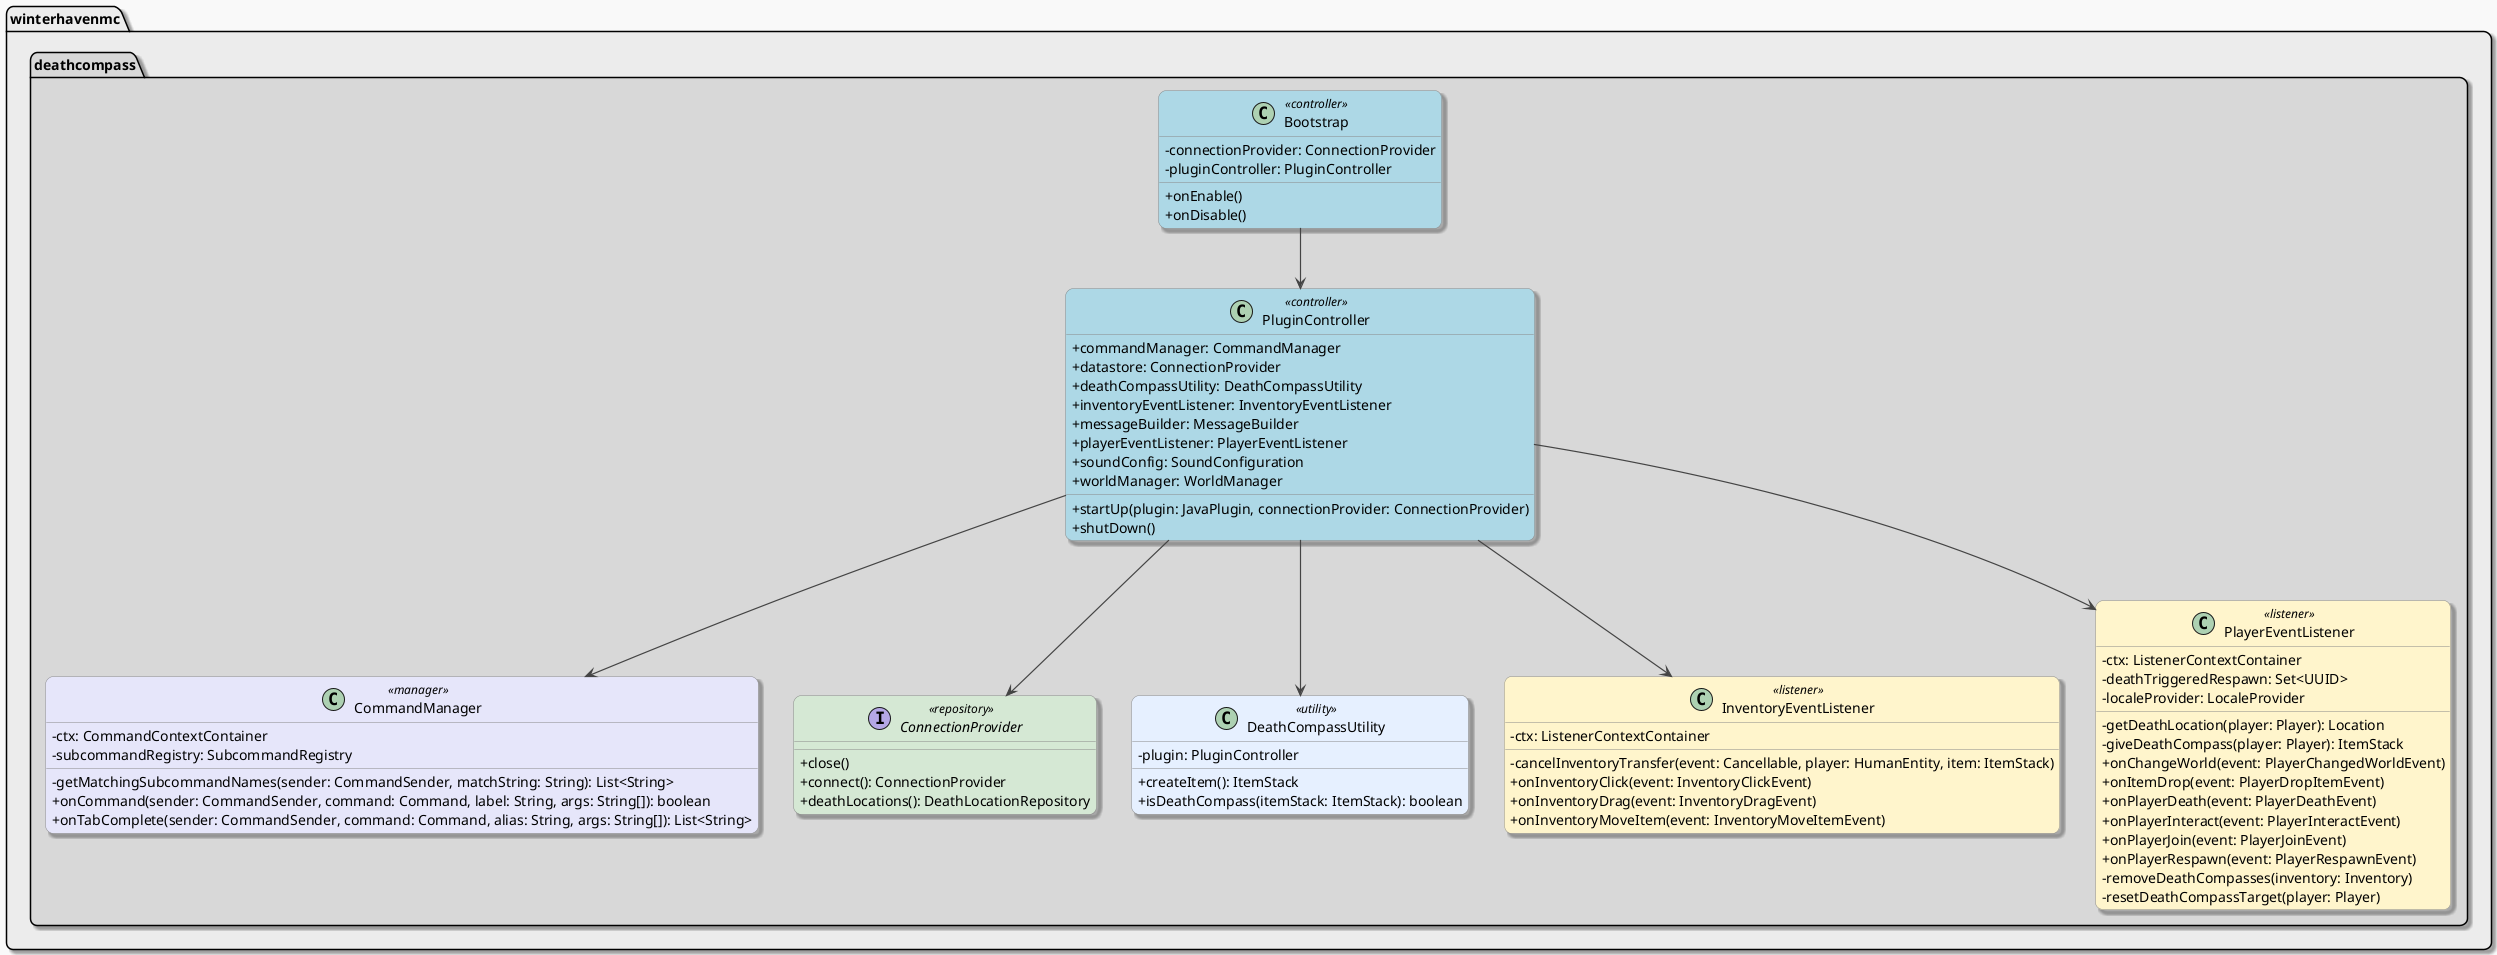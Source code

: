 @startuml
' === GLOBAL STYLING ===
skinparam backgroundColor #f9f9f9
skinparam shadowing true
skinparam roundCorner 15
skinparam ArrowColor #444444
skinparam ArrowThickness 1.2
skinparam ArrowFontSize 11
skinparam packageTitleFontSize 14
skinparam classFontName "Helvetica"
skinparam classAttributeIconSize 0
skinparam class {
  BackgroundColor white
  BorderColor #888888
}

' stereotypes for role-based coloring
skinparam class {
  BackgroundColor<<controller>> LightBlue
  BackgroundColor<<manager>> Lavender
  BackgroundColor<<listener>> #FFF5CC
  BackgroundColor<<utility>> #E6F0FF
  BackgroundColor<<repository>> #D5E8D4
}

' === PACKAGES ===
package "winterhavenmc" #ececec {
  package "deathcompass" #d8d8d8 {

    ' --- Bootstrap & controller ---
    class Bootstrap <<controller>> {
      - connectionProvider: ConnectionProvider
      - pluginController: PluginController
      + onEnable()
      + onDisable()
    }

    class PluginController <<controller>> {
      + commandManager: CommandManager
      + datastore: ConnectionProvider
      + deathCompassUtility: DeathCompassUtility
      + inventoryEventListener: InventoryEventListener
      + messageBuilder: MessageBuilder
      + playerEventListener: PlayerEventListener
      + soundConfig: SoundConfiguration
      + worldManager: WorldManager
      + startUp(plugin: JavaPlugin, connectionProvider: ConnectionProvider)
      + shutDown()
    }

    ' --- Commands ---
    class CommandManager <<manager>> {
      - ctx: CommandContextContainer
      - subcommandRegistry: SubcommandRegistry
      - getMatchingSubcommandNames(sender: CommandSender, matchString: String): List<String>
      + onCommand(sender: CommandSender, command: Command, label: String, args: String[]): boolean
      + onTabComplete(sender: CommandSender, command: Command, alias: String, args: String[]): List<String>
    }

    ' --- Persistence ---
    interface ConnectionProvider <<repository>> {
      + close()
      + connect(): ConnectionProvider
      + deathLocations(): DeathLocationRepository
    }

    ' --- Utility ---
    class DeathCompassUtility <<utility>> {
      - plugin: PluginController
      + createItem(): ItemStack
      + isDeathCompass(itemStack: ItemStack): boolean
    }

    ' --- Listeners ---
    class InventoryEventListener <<listener>> {
      - ctx: ListenerContextContainer
      - cancelInventoryTransfer(event: Cancellable, player: HumanEntity, item: ItemStack)
      + onInventoryClick(event: InventoryClickEvent)
      + onInventoryDrag(event: InventoryDragEvent)
      + onInventoryMoveItem(event: InventoryMoveItemEvent)
    }

    class PlayerEventListener <<listener>> {
      - ctx: ListenerContextContainer
      - deathTriggeredRespawn: Set<UUID>
      - localeProvider: LocaleProvider
      - getDeathLocation(player: Player): Location
      - giveDeathCompass(player: Player): ItemStack
      + onChangeWorld(event: PlayerChangedWorldEvent)
      + onItemDrop(event: PlayerDropItemEvent)
      + onPlayerDeath(event: PlayerDeathEvent)
      + onPlayerInteract(event: PlayerInteractEvent)
      + onPlayerJoin(event: PlayerJoinEvent)
      + onPlayerRespawn(event: PlayerRespawnEvent)
      - removeDeathCompasses(inventory: Inventory)
      - resetDeathCompassTarget(player: Player)
    }
  }
}

' === RELATIONSHIPS ===
Bootstrap --> PluginController
PluginController --> CommandManager
PluginController --> ConnectionProvider
PluginController --> DeathCompassUtility
PluginController --> InventoryEventListener
PluginController --> PlayerEventListener

@enduml
